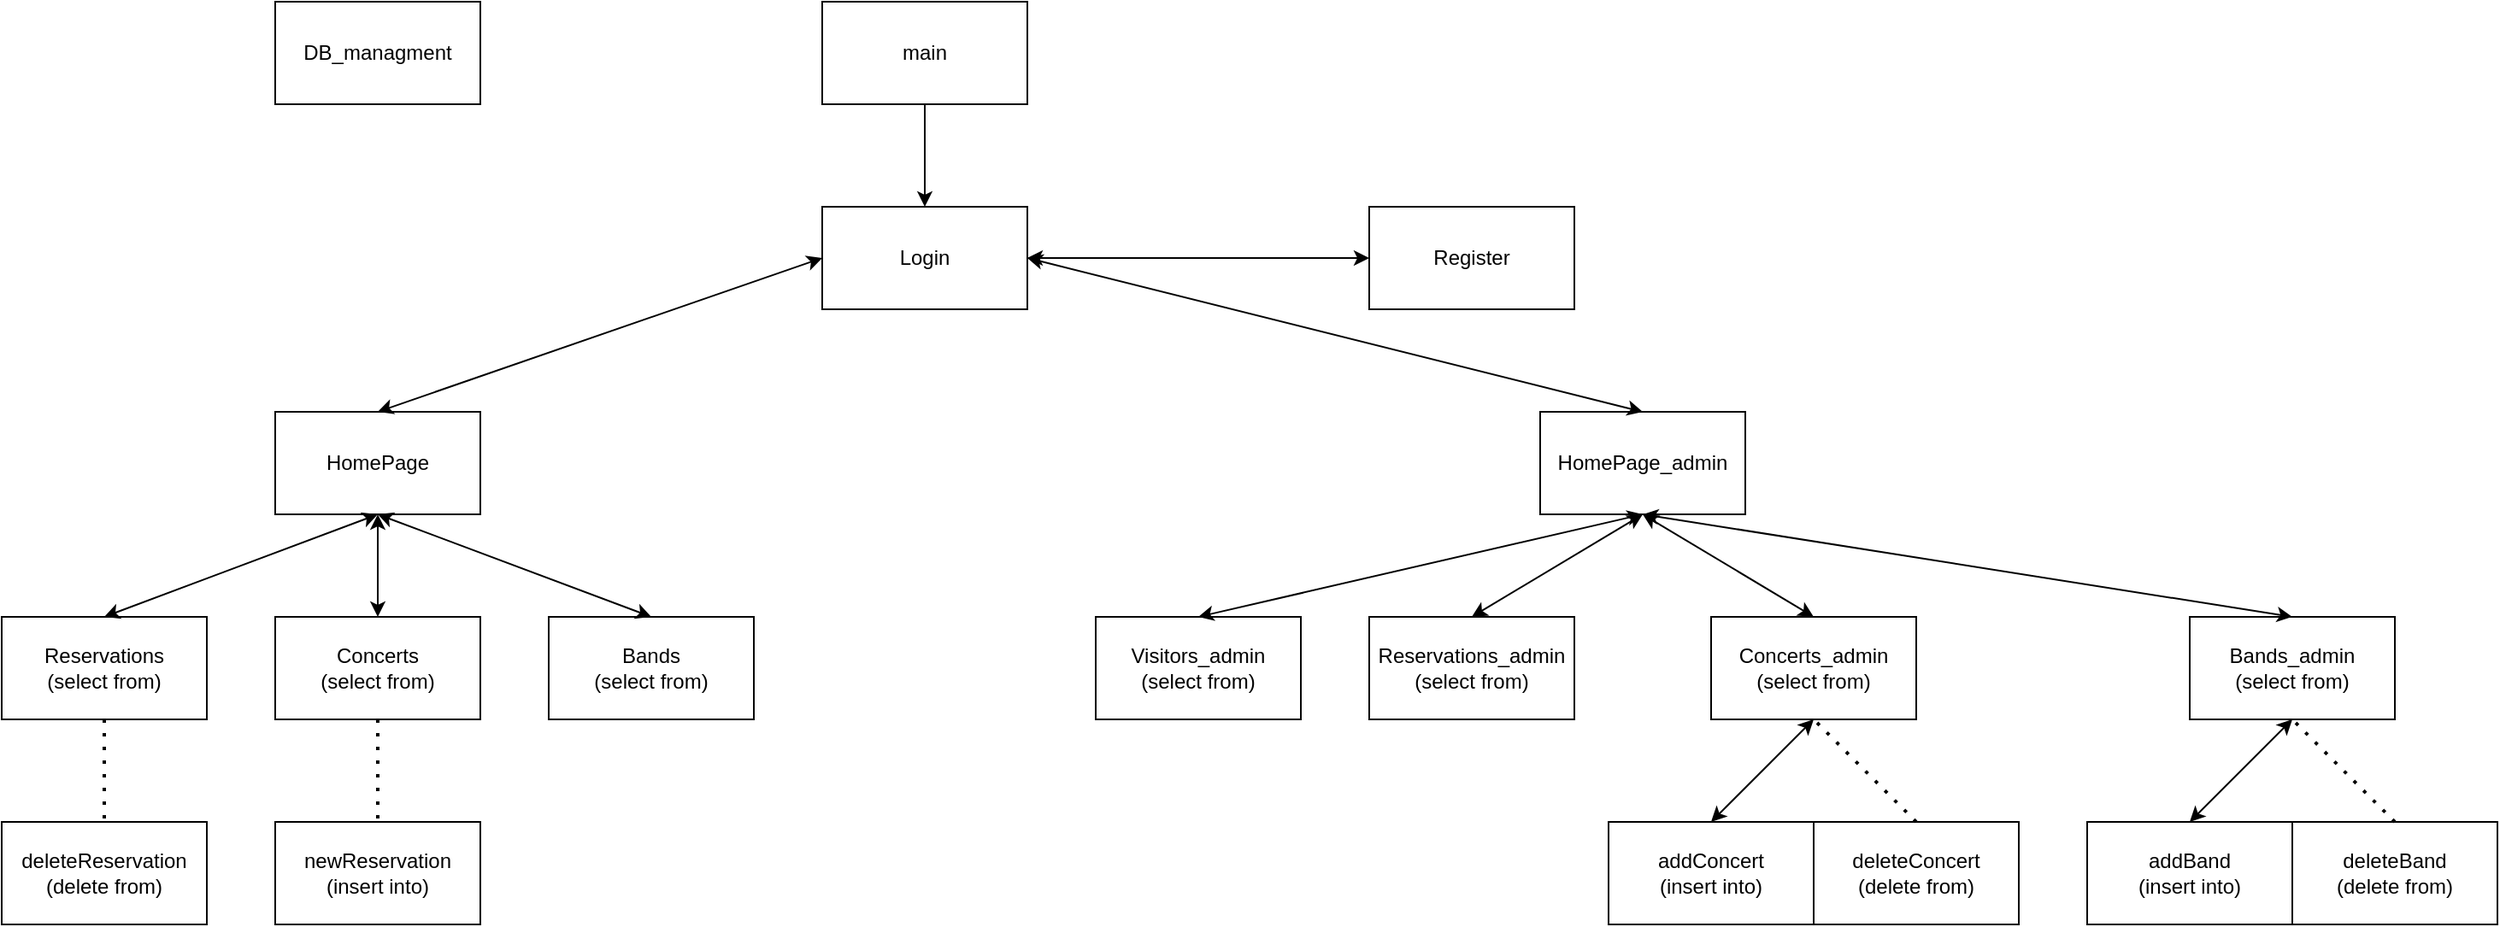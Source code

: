 <mxfile version="27.0.5">
  <diagram id="prtHgNgQTEPvFCAcTncT" name="Page-1">
    <mxGraphModel dx="1665" dy="849" grid="1" gridSize="10" guides="1" tooltips="1" connect="1" arrows="1" fold="1" page="1" pageScale="1" pageWidth="827" pageHeight="1169" math="0" shadow="0">
      <root>
        <mxCell id="0" />
        <mxCell id="1" parent="0" />
        <mxCell id="246uKLt7cKFQlA-5YIAq-1" value="main" style="rounded=0;whiteSpace=wrap;html=1;" parent="1" vertex="1">
          <mxGeometry x="520" y="20" width="120" height="60" as="geometry" />
        </mxCell>
        <mxCell id="246uKLt7cKFQlA-5YIAq-2" value="Login" style="rounded=0;whiteSpace=wrap;html=1;" parent="1" vertex="1">
          <mxGeometry x="520" y="140" width="120" height="60" as="geometry" />
        </mxCell>
        <mxCell id="246uKLt7cKFQlA-5YIAq-3" value="Register" style="rounded=0;whiteSpace=wrap;html=1;" parent="1" vertex="1">
          <mxGeometry x="840" y="140" width="120" height="60" as="geometry" />
        </mxCell>
        <mxCell id="246uKLt7cKFQlA-5YIAq-4" value="" style="endArrow=classic;html=1;rounded=0;exitX=0.5;exitY=1;exitDx=0;exitDy=0;entryX=0.5;entryY=0;entryDx=0;entryDy=0;" parent="1" source="246uKLt7cKFQlA-5YIAq-1" target="246uKLt7cKFQlA-5YIAq-2" edge="1">
          <mxGeometry width="50" height="50" relative="1" as="geometry">
            <mxPoint x="800" y="460" as="sourcePoint" />
            <mxPoint x="850" y="410" as="targetPoint" />
          </mxGeometry>
        </mxCell>
        <mxCell id="246uKLt7cKFQlA-5YIAq-7" value="HomePage_admin" style="rounded=0;whiteSpace=wrap;html=1;" parent="1" vertex="1">
          <mxGeometry x="940" y="260" width="120" height="60" as="geometry" />
        </mxCell>
        <mxCell id="246uKLt7cKFQlA-5YIAq-8" value="HomePage" style="rounded=0;whiteSpace=wrap;html=1;" parent="1" vertex="1">
          <mxGeometry x="200" y="260" width="120" height="60" as="geometry" />
        </mxCell>
        <mxCell id="246uKLt7cKFQlA-5YIAq-11" value="DB_managment" style="rounded=0;whiteSpace=wrap;html=1;" parent="1" vertex="1">
          <mxGeometry x="200" y="20" width="120" height="60" as="geometry" />
        </mxCell>
        <mxCell id="246uKLt7cKFQlA-5YIAq-12" value="Reservations&lt;div&gt;(select from)&lt;/div&gt;" style="rounded=0;whiteSpace=wrap;html=1;" parent="1" vertex="1">
          <mxGeometry x="40" y="380" width="120" height="60" as="geometry" />
        </mxCell>
        <mxCell id="246uKLt7cKFQlA-5YIAq-13" value="Concerts&lt;div&gt;(select from)&lt;/div&gt;" style="rounded=0;whiteSpace=wrap;html=1;" parent="1" vertex="1">
          <mxGeometry x="200" y="380" width="120" height="60" as="geometry" />
        </mxCell>
        <mxCell id="246uKLt7cKFQlA-5YIAq-14" value="Bands&lt;div&gt;(select from)&lt;/div&gt;" style="rounded=0;whiteSpace=wrap;html=1;" parent="1" vertex="1">
          <mxGeometry x="360" y="380" width="120" height="60" as="geometry" />
        </mxCell>
        <mxCell id="246uKLt7cKFQlA-5YIAq-15" value="Visitors_admin&lt;div&gt;(select from)&lt;/div&gt;" style="rounded=0;whiteSpace=wrap;html=1;" parent="1" vertex="1">
          <mxGeometry x="680" y="380" width="120" height="60" as="geometry" />
        </mxCell>
        <mxCell id="246uKLt7cKFQlA-5YIAq-16" value="Reservations_admin&lt;div&gt;(select from)&lt;/div&gt;" style="rounded=0;whiteSpace=wrap;html=1;" parent="1" vertex="1">
          <mxGeometry x="840" y="380" width="120" height="60" as="geometry" />
        </mxCell>
        <mxCell id="246uKLt7cKFQlA-5YIAq-17" value="Concerts_admin&lt;div&gt;(select from)&lt;/div&gt;" style="rounded=0;whiteSpace=wrap;html=1;" parent="1" vertex="1">
          <mxGeometry x="1040" y="380" width="120" height="60" as="geometry" />
        </mxCell>
        <mxCell id="246uKLt7cKFQlA-5YIAq-18" value="Bands_admin&lt;div&gt;(select from)&lt;/div&gt;" style="rounded=0;whiteSpace=wrap;html=1;" parent="1" vertex="1">
          <mxGeometry x="1320" y="380" width="120" height="60" as="geometry" />
        </mxCell>
        <mxCell id="246uKLt7cKFQlA-5YIAq-26" value="addConcert&lt;div&gt;(insert into)&lt;/div&gt;" style="rounded=0;whiteSpace=wrap;html=1;" parent="1" vertex="1">
          <mxGeometry x="980" y="500" width="120" height="60" as="geometry" />
        </mxCell>
        <mxCell id="246uKLt7cKFQlA-5YIAq-27" value="deleteConcert&lt;div&gt;(delete from)&lt;/div&gt;" style="rounded=0;whiteSpace=wrap;html=1;" parent="1" vertex="1">
          <mxGeometry x="1100" y="500" width="120" height="60" as="geometry" />
        </mxCell>
        <mxCell id="246uKLt7cKFQlA-5YIAq-28" value="deleteBand&lt;div&gt;(delete from)&lt;/div&gt;" style="rounded=0;whiteSpace=wrap;html=1;" parent="1" vertex="1">
          <mxGeometry x="1380" y="500" width="120" height="60" as="geometry" />
        </mxCell>
        <mxCell id="246uKLt7cKFQlA-5YIAq-29" value="addBand&lt;div&gt;(insert into)&lt;/div&gt;" style="rounded=0;whiteSpace=wrap;html=1;" parent="1" vertex="1">
          <mxGeometry x="1260" y="500" width="120" height="60" as="geometry" />
        </mxCell>
        <mxCell id="246uKLt7cKFQlA-5YIAq-34" value="newReservation&lt;div&gt;(insert into)&lt;/div&gt;" style="rounded=0;whiteSpace=wrap;html=1;" parent="1" vertex="1">
          <mxGeometry x="200" y="500" width="120" height="60" as="geometry" />
        </mxCell>
        <mxCell id="246uKLt7cKFQlA-5YIAq-35" value="deleteReservation&lt;div&gt;(delete from)&lt;/div&gt;" style="rounded=0;whiteSpace=wrap;html=1;" parent="1" vertex="1">
          <mxGeometry x="40" y="500" width="120" height="60" as="geometry" />
        </mxCell>
        <mxCell id="Sdq2rI4atrERxCIgdjtb-1" value="" style="endArrow=none;dashed=1;html=1;dashPattern=1 3;strokeWidth=2;rounded=0;exitX=0.5;exitY=1;exitDx=0;exitDy=0;entryX=0.5;entryY=0;entryDx=0;entryDy=0;" parent="1" source="246uKLt7cKFQlA-5YIAq-12" target="246uKLt7cKFQlA-5YIAq-35" edge="1">
          <mxGeometry width="50" height="50" relative="1" as="geometry">
            <mxPoint x="800" y="460" as="sourcePoint" />
            <mxPoint x="850" y="410" as="targetPoint" />
          </mxGeometry>
        </mxCell>
        <mxCell id="Sdq2rI4atrERxCIgdjtb-2" value="" style="endArrow=none;dashed=1;html=1;dashPattern=1 3;strokeWidth=2;rounded=0;exitX=0.5;exitY=1;exitDx=0;exitDy=0;entryX=0.5;entryY=0;entryDx=0;entryDy=0;" parent="1" source="246uKLt7cKFQlA-5YIAq-13" target="246uKLt7cKFQlA-5YIAq-34" edge="1">
          <mxGeometry width="50" height="50" relative="1" as="geometry">
            <mxPoint x="800" y="460" as="sourcePoint" />
            <mxPoint x="850" y="410" as="targetPoint" />
          </mxGeometry>
        </mxCell>
        <mxCell id="Sdq2rI4atrERxCIgdjtb-4" value="" style="endArrow=none;dashed=1;html=1;dashPattern=1 3;strokeWidth=2;rounded=0;entryX=0.5;entryY=1;entryDx=0;entryDy=0;exitX=0.5;exitY=0;exitDx=0;exitDy=0;" parent="1" source="246uKLt7cKFQlA-5YIAq-27" target="246uKLt7cKFQlA-5YIAq-17" edge="1">
          <mxGeometry width="50" height="50" relative="1" as="geometry">
            <mxPoint x="1050" y="510" as="sourcePoint" />
            <mxPoint x="1110" y="450" as="targetPoint" />
          </mxGeometry>
        </mxCell>
        <mxCell id="Sdq2rI4atrERxCIgdjtb-6" value="" style="endArrow=none;dashed=1;html=1;dashPattern=1 3;strokeWidth=2;rounded=0;entryX=0.5;entryY=1;entryDx=0;entryDy=0;exitX=0.5;exitY=0;exitDx=0;exitDy=0;" parent="1" source="246uKLt7cKFQlA-5YIAq-28" target="246uKLt7cKFQlA-5YIAq-18" edge="1">
          <mxGeometry width="50" height="50" relative="1" as="geometry">
            <mxPoint x="1070" y="530" as="sourcePoint" />
            <mxPoint x="1130" y="470" as="targetPoint" />
          </mxGeometry>
        </mxCell>
        <mxCell id="cS8Jfa0trzStIwNhQn21-4" value="" style="endArrow=classic;startArrow=classic;html=1;rounded=0;entryX=1;entryY=0.5;entryDx=0;entryDy=0;exitX=0;exitY=0.5;exitDx=0;exitDy=0;" edge="1" parent="1" source="246uKLt7cKFQlA-5YIAq-3" target="246uKLt7cKFQlA-5YIAq-2">
          <mxGeometry width="50" height="50" relative="1" as="geometry">
            <mxPoint x="800" y="360" as="sourcePoint" />
            <mxPoint x="850" y="310" as="targetPoint" />
          </mxGeometry>
        </mxCell>
        <mxCell id="cS8Jfa0trzStIwNhQn21-5" value="" style="endArrow=classic;startArrow=classic;html=1;rounded=0;entryX=0;entryY=0.5;entryDx=0;entryDy=0;exitX=0.5;exitY=0;exitDx=0;exitDy=0;" edge="1" parent="1" source="246uKLt7cKFQlA-5YIAq-8" target="246uKLt7cKFQlA-5YIAq-2">
          <mxGeometry width="50" height="50" relative="1" as="geometry">
            <mxPoint x="800" y="360" as="sourcePoint" />
            <mxPoint x="850" y="310" as="targetPoint" />
          </mxGeometry>
        </mxCell>
        <mxCell id="cS8Jfa0trzStIwNhQn21-6" value="" style="endArrow=classic;startArrow=classic;html=1;rounded=0;entryX=0.5;entryY=1;entryDx=0;entryDy=0;exitX=0.5;exitY=0;exitDx=0;exitDy=0;" edge="1" parent="1" source="246uKLt7cKFQlA-5YIAq-12" target="246uKLt7cKFQlA-5YIAq-8">
          <mxGeometry width="50" height="50" relative="1" as="geometry">
            <mxPoint x="800" y="360" as="sourcePoint" />
            <mxPoint x="850" y="310" as="targetPoint" />
          </mxGeometry>
        </mxCell>
        <mxCell id="cS8Jfa0trzStIwNhQn21-7" value="" style="endArrow=classic;startArrow=classic;html=1;rounded=0;exitX=0.5;exitY=0;exitDx=0;exitDy=0;entryX=0.5;entryY=1;entryDx=0;entryDy=0;" edge="1" parent="1" source="246uKLt7cKFQlA-5YIAq-13" target="246uKLt7cKFQlA-5YIAq-8">
          <mxGeometry width="50" height="50" relative="1" as="geometry">
            <mxPoint x="800" y="360" as="sourcePoint" />
            <mxPoint x="260" y="320" as="targetPoint" />
          </mxGeometry>
        </mxCell>
        <mxCell id="cS8Jfa0trzStIwNhQn21-8" value="" style="endArrow=classic;startArrow=classic;html=1;rounded=0;entryX=0.5;entryY=1;entryDx=0;entryDy=0;exitX=0.5;exitY=0;exitDx=0;exitDy=0;" edge="1" parent="1" source="246uKLt7cKFQlA-5YIAq-14" target="246uKLt7cKFQlA-5YIAq-8">
          <mxGeometry width="50" height="50" relative="1" as="geometry">
            <mxPoint x="800" y="360" as="sourcePoint" />
            <mxPoint x="850" y="310" as="targetPoint" />
          </mxGeometry>
        </mxCell>
        <mxCell id="cS8Jfa0trzStIwNhQn21-9" value="" style="endArrow=classic;startArrow=classic;html=1;rounded=0;entryX=1;entryY=0.5;entryDx=0;entryDy=0;exitX=0.5;exitY=0;exitDx=0;exitDy=0;" edge="1" parent="1" source="246uKLt7cKFQlA-5YIAq-7" target="246uKLt7cKFQlA-5YIAq-2">
          <mxGeometry width="50" height="50" relative="1" as="geometry">
            <mxPoint x="800" y="360" as="sourcePoint" />
            <mxPoint x="850" y="310" as="targetPoint" />
          </mxGeometry>
        </mxCell>
        <mxCell id="cS8Jfa0trzStIwNhQn21-10" value="" style="endArrow=classic;startArrow=classic;html=1;rounded=0;entryX=0.5;entryY=1;entryDx=0;entryDy=0;exitX=0.5;exitY=0;exitDx=0;exitDy=0;" edge="1" parent="1" source="246uKLt7cKFQlA-5YIAq-15" target="246uKLt7cKFQlA-5YIAq-7">
          <mxGeometry width="50" height="50" relative="1" as="geometry">
            <mxPoint x="800" y="360" as="sourcePoint" />
            <mxPoint x="850" y="310" as="targetPoint" />
          </mxGeometry>
        </mxCell>
        <mxCell id="cS8Jfa0trzStIwNhQn21-11" value="" style="endArrow=classic;startArrow=classic;html=1;rounded=0;entryX=0.5;entryY=1;entryDx=0;entryDy=0;exitX=0.5;exitY=0;exitDx=0;exitDy=0;" edge="1" parent="1" source="246uKLt7cKFQlA-5YIAq-16" target="246uKLt7cKFQlA-5YIAq-7">
          <mxGeometry width="50" height="50" relative="1" as="geometry">
            <mxPoint x="800" y="360" as="sourcePoint" />
            <mxPoint x="850" y="310" as="targetPoint" />
          </mxGeometry>
        </mxCell>
        <mxCell id="cS8Jfa0trzStIwNhQn21-12" value="" style="endArrow=classic;startArrow=classic;html=1;rounded=0;entryX=0.5;entryY=1;entryDx=0;entryDy=0;exitX=0.5;exitY=0;exitDx=0;exitDy=0;" edge="1" parent="1" source="246uKLt7cKFQlA-5YIAq-17" target="246uKLt7cKFQlA-5YIAq-7">
          <mxGeometry width="50" height="50" relative="1" as="geometry">
            <mxPoint x="800" y="360" as="sourcePoint" />
            <mxPoint x="850" y="310" as="targetPoint" />
          </mxGeometry>
        </mxCell>
        <mxCell id="cS8Jfa0trzStIwNhQn21-13" value="" style="endArrow=classic;startArrow=classic;html=1;rounded=0;entryX=0.5;entryY=1;entryDx=0;entryDy=0;exitX=0.5;exitY=0;exitDx=0;exitDy=0;" edge="1" parent="1" source="246uKLt7cKFQlA-5YIAq-18" target="246uKLt7cKFQlA-5YIAq-7">
          <mxGeometry width="50" height="50" relative="1" as="geometry">
            <mxPoint x="800" y="360" as="sourcePoint" />
            <mxPoint x="850" y="310" as="targetPoint" />
          </mxGeometry>
        </mxCell>
        <mxCell id="cS8Jfa0trzStIwNhQn21-14" value="" style="endArrow=classic;startArrow=classic;html=1;rounded=0;entryX=0.5;entryY=1;entryDx=0;entryDy=0;exitX=0.5;exitY=0;exitDx=0;exitDy=0;" edge="1" parent="1" source="246uKLt7cKFQlA-5YIAq-26" target="246uKLt7cKFQlA-5YIAq-17">
          <mxGeometry width="50" height="50" relative="1" as="geometry">
            <mxPoint x="800" y="360" as="sourcePoint" />
            <mxPoint x="850" y="310" as="targetPoint" />
          </mxGeometry>
        </mxCell>
        <mxCell id="cS8Jfa0trzStIwNhQn21-15" value="" style="endArrow=classic;startArrow=classic;html=1;rounded=0;exitX=0.5;exitY=1;exitDx=0;exitDy=0;entryX=0.5;entryY=0;entryDx=0;entryDy=0;" edge="1" parent="1" source="246uKLt7cKFQlA-5YIAq-18" target="246uKLt7cKFQlA-5YIAq-29">
          <mxGeometry width="50" height="50" relative="1" as="geometry">
            <mxPoint x="800" y="360" as="sourcePoint" />
            <mxPoint x="850" y="310" as="targetPoint" />
          </mxGeometry>
        </mxCell>
      </root>
    </mxGraphModel>
  </diagram>
</mxfile>
